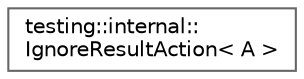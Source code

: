 digraph "Graphical Class Hierarchy"
{
 // LATEX_PDF_SIZE
  bgcolor="transparent";
  edge [fontname=Helvetica,fontsize=10,labelfontname=Helvetica,labelfontsize=10];
  node [fontname=Helvetica,fontsize=10,shape=box,height=0.2,width=0.4];
  rankdir="LR";
  Node0 [id="Node000000",label="testing::internal::\lIgnoreResultAction\< A \>",height=0.2,width=0.4,color="grey40", fillcolor="white", style="filled",URL="$classtesting_1_1internal_1_1_ignore_result_action.html",tooltip=" "];
}

